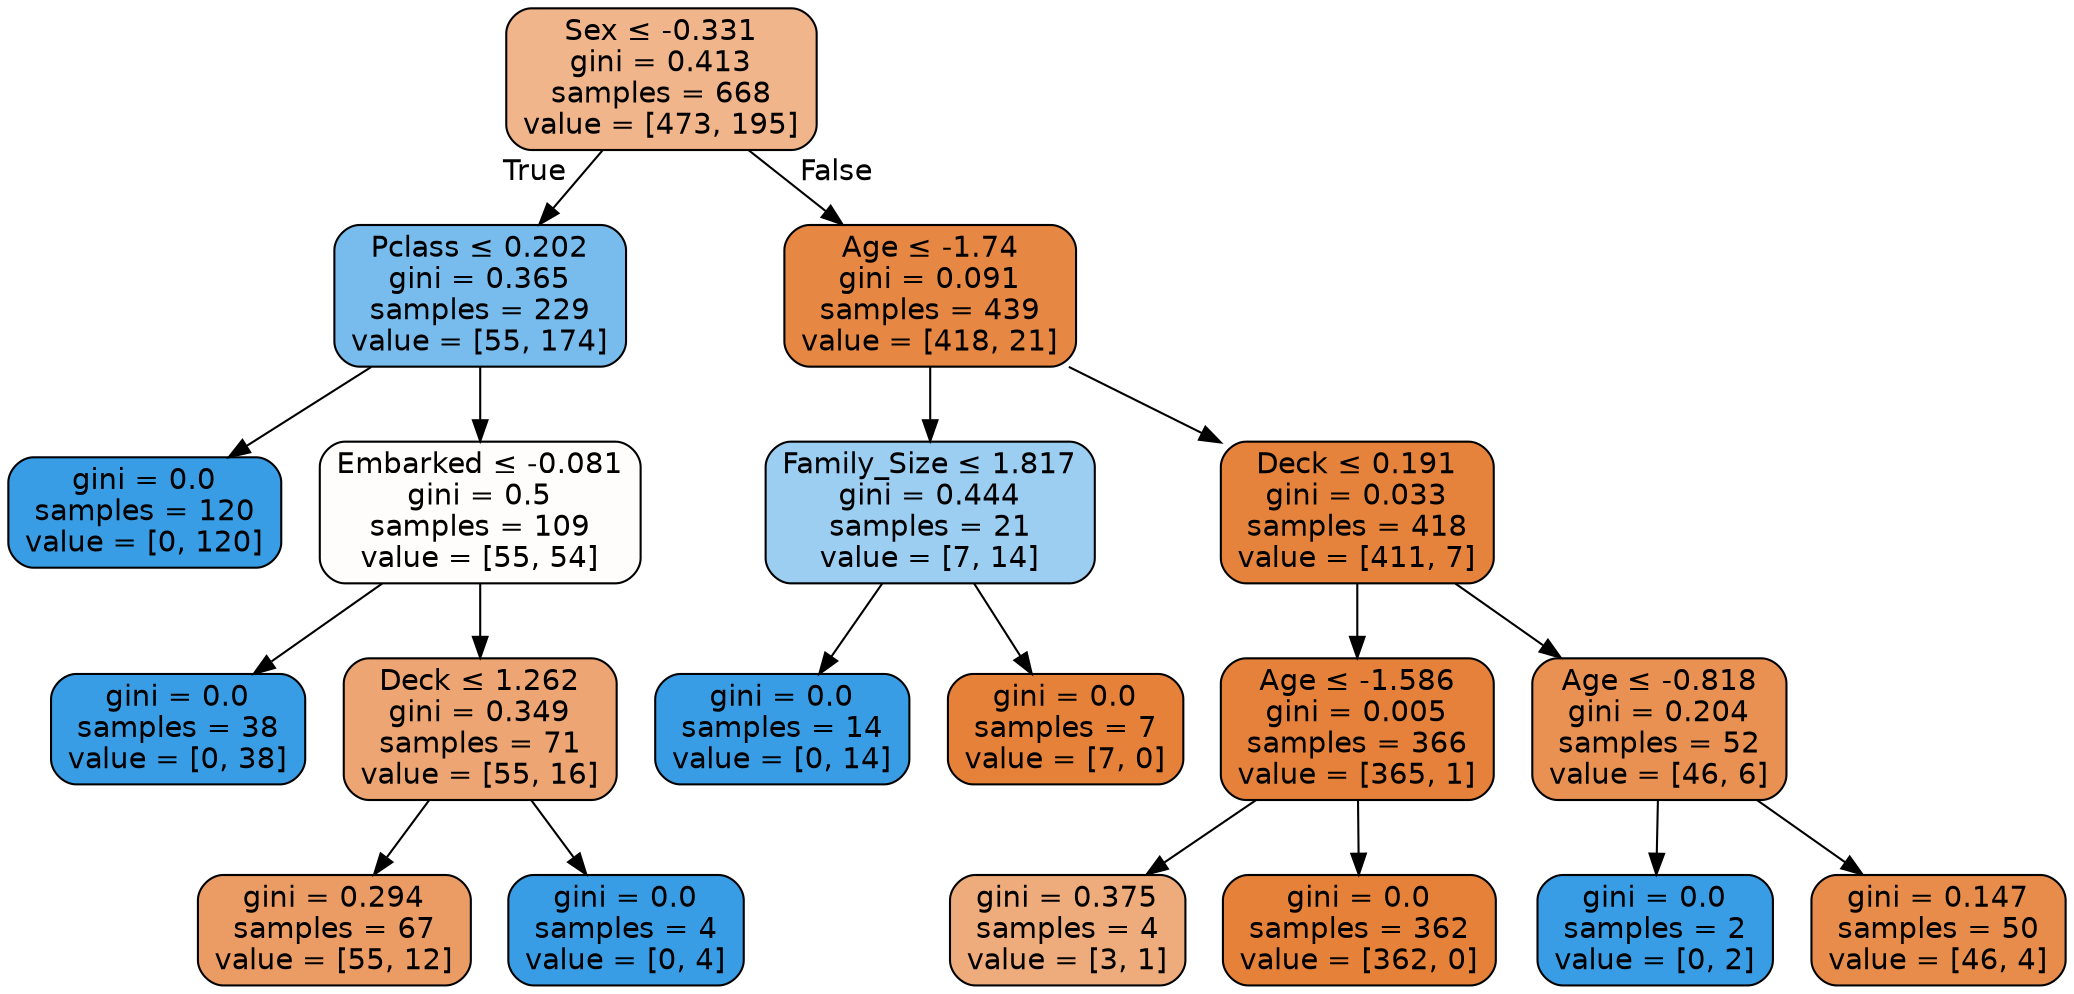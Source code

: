 digraph Tree {
node [shape=box, style="filled, rounded", color="black", fontname=helvetica] ;
edge [fontname=helvetica] ;
0 [label=<Sex &le; -0.331<br/>gini = 0.413<br/>samples = 668<br/>value = [473, 195]>, fillcolor="#f0b58b"] ;
1 [label=<Pclass &le; 0.202<br/>gini = 0.365<br/>samples = 229<br/>value = [55, 174]>, fillcolor="#78bced"] ;
0 -> 1 [labeldistance=2.5, labelangle=45, headlabel="True"] ;
2 [label=<gini = 0.0<br/>samples = 120<br/>value = [0, 120]>, fillcolor="#399de5"] ;
1 -> 2 ;
3 [label=<Embarked &le; -0.081<br/>gini = 0.5<br/>samples = 109<br/>value = [55, 54]>, fillcolor="#fffdfb"] ;
1 -> 3 ;
4 [label=<gini = 0.0<br/>samples = 38<br/>value = [0, 38]>, fillcolor="#399de5"] ;
3 -> 4 ;
5 [label=<Deck &le; 1.262<br/>gini = 0.349<br/>samples = 71<br/>value = [55, 16]>, fillcolor="#eda673"] ;
3 -> 5 ;
6 [label=<gini = 0.294<br/>samples = 67<br/>value = [55, 12]>, fillcolor="#eb9c64"] ;
5 -> 6 ;
7 [label=<gini = 0.0<br/>samples = 4<br/>value = [0, 4]>, fillcolor="#399de5"] ;
5 -> 7 ;
8 [label=<Age &le; -1.74<br/>gini = 0.091<br/>samples = 439<br/>value = [418, 21]>, fillcolor="#e68743"] ;
0 -> 8 [labeldistance=2.5, labelangle=-45, headlabel="False"] ;
9 [label=<Family_Size &le; 1.817<br/>gini = 0.444<br/>samples = 21<br/>value = [7, 14]>, fillcolor="#9ccef2"] ;
8 -> 9 ;
10 [label=<gini = 0.0<br/>samples = 14<br/>value = [0, 14]>, fillcolor="#399de5"] ;
9 -> 10 ;
11 [label=<gini = 0.0<br/>samples = 7<br/>value = [7, 0]>, fillcolor="#e58139"] ;
9 -> 11 ;
12 [label=<Deck &le; 0.191<br/>gini = 0.033<br/>samples = 418<br/>value = [411, 7]>, fillcolor="#e5833c"] ;
8 -> 12 ;
13 [label=<Age &le; -1.586<br/>gini = 0.005<br/>samples = 366<br/>value = [365, 1]>, fillcolor="#e5813a"] ;
12 -> 13 ;
14 [label=<gini = 0.375<br/>samples = 4<br/>value = [3, 1]>, fillcolor="#eeab7b"] ;
13 -> 14 ;
15 [label=<gini = 0.0<br/>samples = 362<br/>value = [362, 0]>, fillcolor="#e58139"] ;
13 -> 15 ;
16 [label=<Age &le; -0.818<br/>gini = 0.204<br/>samples = 52<br/>value = [46, 6]>, fillcolor="#e89153"] ;
12 -> 16 ;
17 [label=<gini = 0.0<br/>samples = 2<br/>value = [0, 2]>, fillcolor="#399de5"] ;
16 -> 17 ;
18 [label=<gini = 0.147<br/>samples = 50<br/>value = [46, 4]>, fillcolor="#e78c4a"] ;
16 -> 18 ;
}